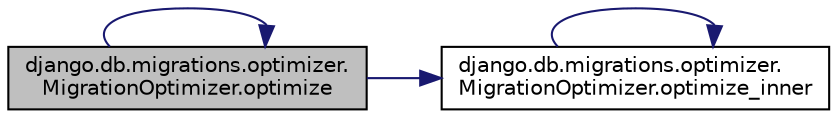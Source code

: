 digraph "django.db.migrations.optimizer.MigrationOptimizer.optimize"
{
 // LATEX_PDF_SIZE
  edge [fontname="Helvetica",fontsize="10",labelfontname="Helvetica",labelfontsize="10"];
  node [fontname="Helvetica",fontsize="10",shape=record];
  rankdir="LR";
  Node1 [label="django.db.migrations.optimizer.\lMigrationOptimizer.optimize",height=0.2,width=0.4,color="black", fillcolor="grey75", style="filled", fontcolor="black",tooltip=" "];
  Node1 -> Node1 [color="midnightblue",fontsize="10",style="solid",fontname="Helvetica"];
  Node1 -> Node2 [color="midnightblue",fontsize="10",style="solid",fontname="Helvetica"];
  Node2 [label="django.db.migrations.optimizer.\lMigrationOptimizer.optimize_inner",height=0.2,width=0.4,color="black", fillcolor="white", style="filled",URL="$da/d33/classdjango_1_1db_1_1migrations_1_1optimizer_1_1_migration_optimizer.html#a6f17eda0fac71a05ef9b5449e9c1e495",tooltip=" "];
  Node2 -> Node2 [color="midnightblue",fontsize="10",style="solid",fontname="Helvetica"];
}
